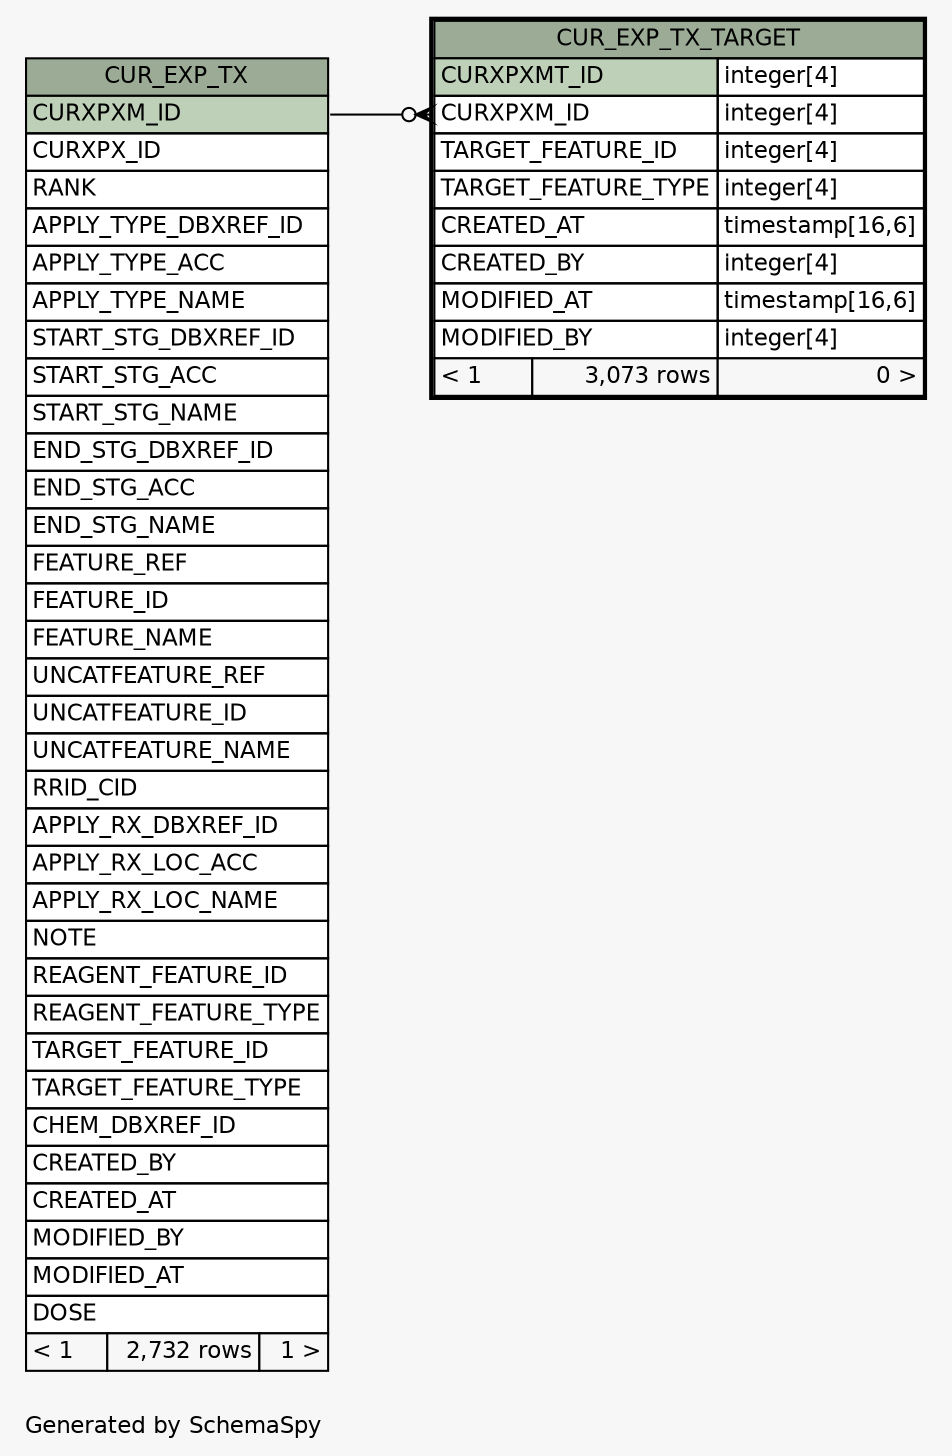 // dot 2.38.0 on Windows 10 10.0
// SchemaSpy rev Unknown
digraph "oneDegreeRelationshipsDiagram" {
  graph [
    rankdir="RL"
    bgcolor="#f7f7f7"
    label="\nGenerated by SchemaSpy"
    labeljust="l"
    nodesep="0.18"
    ranksep="0.46"
    fontname="Helvetica"
    fontsize="11"
  ];
  node [
    fontname="Helvetica"
    fontsize="11"
    shape="plaintext"
  ];
  edge [
    arrowsize="0.8"
  ];
  "CUR_EXP_TX_TARGET":"CURXPXM_ID":w -> "CUR_EXP_TX":"CURXPXM_ID":e [arrowhead=none dir=back arrowtail=crowodot];
  "CUR_EXP_TX" [
    label=<
    <TABLE BORDER="0" CELLBORDER="1" CELLSPACING="0" BGCOLOR="#ffffff">
      <TR><TD COLSPAN="3" BGCOLOR="#9bab96" ALIGN="CENTER">CUR_EXP_TX</TD></TR>
      <TR><TD PORT="CURXPXM_ID" COLSPAN="3" BGCOLOR="#bed1b8" ALIGN="LEFT">CURXPXM_ID</TD></TR>
      <TR><TD PORT="CURXPX_ID" COLSPAN="3" ALIGN="LEFT">CURXPX_ID</TD></TR>
      <TR><TD PORT="RANK" COLSPAN="3" ALIGN="LEFT">RANK</TD></TR>
      <TR><TD PORT="APPLY_TYPE_DBXREF_ID" COLSPAN="3" ALIGN="LEFT">APPLY_TYPE_DBXREF_ID</TD></TR>
      <TR><TD PORT="APPLY_TYPE_ACC" COLSPAN="3" ALIGN="LEFT">APPLY_TYPE_ACC</TD></TR>
      <TR><TD PORT="APPLY_TYPE_NAME" COLSPAN="3" ALIGN="LEFT">APPLY_TYPE_NAME</TD></TR>
      <TR><TD PORT="START_STG_DBXREF_ID" COLSPAN="3" ALIGN="LEFT">START_STG_DBXREF_ID</TD></TR>
      <TR><TD PORT="START_STG_ACC" COLSPAN="3" ALIGN="LEFT">START_STG_ACC</TD></TR>
      <TR><TD PORT="START_STG_NAME" COLSPAN="3" ALIGN="LEFT">START_STG_NAME</TD></TR>
      <TR><TD PORT="END_STG_DBXREF_ID" COLSPAN="3" ALIGN="LEFT">END_STG_DBXREF_ID</TD></TR>
      <TR><TD PORT="END_STG_ACC" COLSPAN="3" ALIGN="LEFT">END_STG_ACC</TD></TR>
      <TR><TD PORT="END_STG_NAME" COLSPAN="3" ALIGN="LEFT">END_STG_NAME</TD></TR>
      <TR><TD PORT="FEATURE_REF" COLSPAN="3" ALIGN="LEFT">FEATURE_REF</TD></TR>
      <TR><TD PORT="FEATURE_ID" COLSPAN="3" ALIGN="LEFT">FEATURE_ID</TD></TR>
      <TR><TD PORT="FEATURE_NAME" COLSPAN="3" ALIGN="LEFT">FEATURE_NAME</TD></TR>
      <TR><TD PORT="UNCATFEATURE_REF" COLSPAN="3" ALIGN="LEFT">UNCATFEATURE_REF</TD></TR>
      <TR><TD PORT="UNCATFEATURE_ID" COLSPAN="3" ALIGN="LEFT">UNCATFEATURE_ID</TD></TR>
      <TR><TD PORT="UNCATFEATURE_NAME" COLSPAN="3" ALIGN="LEFT">UNCATFEATURE_NAME</TD></TR>
      <TR><TD PORT="RRID_CID" COLSPAN="3" ALIGN="LEFT">RRID_CID</TD></TR>
      <TR><TD PORT="APPLY_RX_DBXREF_ID" COLSPAN="3" ALIGN="LEFT">APPLY_RX_DBXREF_ID</TD></TR>
      <TR><TD PORT="APPLY_RX_LOC_ACC" COLSPAN="3" ALIGN="LEFT">APPLY_RX_LOC_ACC</TD></TR>
      <TR><TD PORT="APPLY_RX_LOC_NAME" COLSPAN="3" ALIGN="LEFT">APPLY_RX_LOC_NAME</TD></TR>
      <TR><TD PORT="NOTE" COLSPAN="3" ALIGN="LEFT">NOTE</TD></TR>
      <TR><TD PORT="REAGENT_FEATURE_ID" COLSPAN="3" ALIGN="LEFT">REAGENT_FEATURE_ID</TD></TR>
      <TR><TD PORT="REAGENT_FEATURE_TYPE" COLSPAN="3" ALIGN="LEFT">REAGENT_FEATURE_TYPE</TD></TR>
      <TR><TD PORT="TARGET_FEATURE_ID" COLSPAN="3" ALIGN="LEFT">TARGET_FEATURE_ID</TD></TR>
      <TR><TD PORT="TARGET_FEATURE_TYPE" COLSPAN="3" ALIGN="LEFT">TARGET_FEATURE_TYPE</TD></TR>
      <TR><TD PORT="CHEM_DBXREF_ID" COLSPAN="3" ALIGN="LEFT">CHEM_DBXREF_ID</TD></TR>
      <TR><TD PORT="CREATED_BY" COLSPAN="3" ALIGN="LEFT">CREATED_BY</TD></TR>
      <TR><TD PORT="CREATED_AT" COLSPAN="3" ALIGN="LEFT">CREATED_AT</TD></TR>
      <TR><TD PORT="MODIFIED_BY" COLSPAN="3" ALIGN="LEFT">MODIFIED_BY</TD></TR>
      <TR><TD PORT="MODIFIED_AT" COLSPAN="3" ALIGN="LEFT">MODIFIED_AT</TD></TR>
      <TR><TD PORT="DOSE" COLSPAN="3" ALIGN="LEFT">DOSE</TD></TR>
      <TR><TD ALIGN="LEFT" BGCOLOR="#f7f7f7">&lt; 1</TD><TD ALIGN="RIGHT" BGCOLOR="#f7f7f7">2,732 rows</TD><TD ALIGN="RIGHT" BGCOLOR="#f7f7f7">1 &gt;</TD></TR>
    </TABLE>>
    URL="CUR_EXP_TX.html"
    tooltip="CUR_EXP_TX"
  ];
  "CUR_EXP_TX_TARGET" [
    label=<
    <TABLE BORDER="2" CELLBORDER="1" CELLSPACING="0" BGCOLOR="#ffffff">
      <TR><TD COLSPAN="3" BGCOLOR="#9bab96" ALIGN="CENTER">CUR_EXP_TX_TARGET</TD></TR>
      <TR><TD PORT="CURXPXMT_ID" COLSPAN="2" BGCOLOR="#bed1b8" ALIGN="LEFT">CURXPXMT_ID</TD><TD PORT="CURXPXMT_ID.type" ALIGN="LEFT">integer[4]</TD></TR>
      <TR><TD PORT="CURXPXM_ID" COLSPAN="2" ALIGN="LEFT">CURXPXM_ID</TD><TD PORT="CURXPXM_ID.type" ALIGN="LEFT">integer[4]</TD></TR>
      <TR><TD PORT="TARGET_FEATURE_ID" COLSPAN="2" ALIGN="LEFT">TARGET_FEATURE_ID</TD><TD PORT="TARGET_FEATURE_ID.type" ALIGN="LEFT">integer[4]</TD></TR>
      <TR><TD PORT="TARGET_FEATURE_TYPE" COLSPAN="2" ALIGN="LEFT">TARGET_FEATURE_TYPE</TD><TD PORT="TARGET_FEATURE_TYPE.type" ALIGN="LEFT">integer[4]</TD></TR>
      <TR><TD PORT="CREATED_AT" COLSPAN="2" ALIGN="LEFT">CREATED_AT</TD><TD PORT="CREATED_AT.type" ALIGN="LEFT">timestamp[16,6]</TD></TR>
      <TR><TD PORT="CREATED_BY" COLSPAN="2" ALIGN="LEFT">CREATED_BY</TD><TD PORT="CREATED_BY.type" ALIGN="LEFT">integer[4]</TD></TR>
      <TR><TD PORT="MODIFIED_AT" COLSPAN="2" ALIGN="LEFT">MODIFIED_AT</TD><TD PORT="MODIFIED_AT.type" ALIGN="LEFT">timestamp[16,6]</TD></TR>
      <TR><TD PORT="MODIFIED_BY" COLSPAN="2" ALIGN="LEFT">MODIFIED_BY</TD><TD PORT="MODIFIED_BY.type" ALIGN="LEFT">integer[4]</TD></TR>
      <TR><TD ALIGN="LEFT" BGCOLOR="#f7f7f7">&lt; 1</TD><TD ALIGN="RIGHT" BGCOLOR="#f7f7f7">3,073 rows</TD><TD ALIGN="RIGHT" BGCOLOR="#f7f7f7">0 &gt;</TD></TR>
    </TABLE>>
    URL="CUR_EXP_TX_TARGET.html"
    tooltip="CUR_EXP_TX_TARGET"
  ];
}
